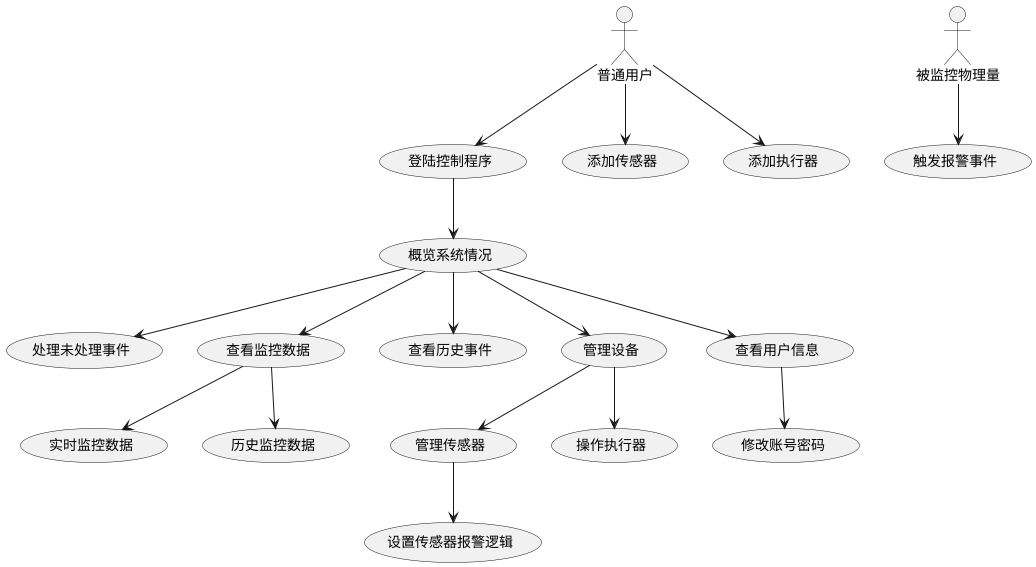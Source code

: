 @startuml
:普通用户: as user
(登陆控制程序)
(概览系统情况)
(处理未处理事件)
(查看监控数据)
(实时监控数据)
(历史监控数据)
(查看历史事件)
(管理设备)
(添加传感器)
(管理传感器)
(设置传感器报警逻辑)
(触发报警事件)
(添加执行器)
(操作执行器)
(查看用户信息)
(修改账号密码)
user-->(登陆控制程序)
(登陆控制程序)-->(概览系统情况)
(概览系统情况)-->(处理未处理事件)
(概览系统情况)-->(查看监控数据)
(查看监控数据)-->(实时监控数据)
(查看监控数据)-->(历史监控数据)
(概览系统情况)-->(查看历史事件)
(概览系统情况)-->(管理设备)
user-->(添加传感器)
(管理设备)-->(管理传感器)
(管理传感器)-->(设置传感器报警逻辑)
:被监控物理量:-->(触发报警事件)
user-->(添加执行器)
(管理设备)-->(操作执行器)
(概览系统情况)-->(查看用户信息)
(查看用户信息)-->(修改账号密码)
@enduml

